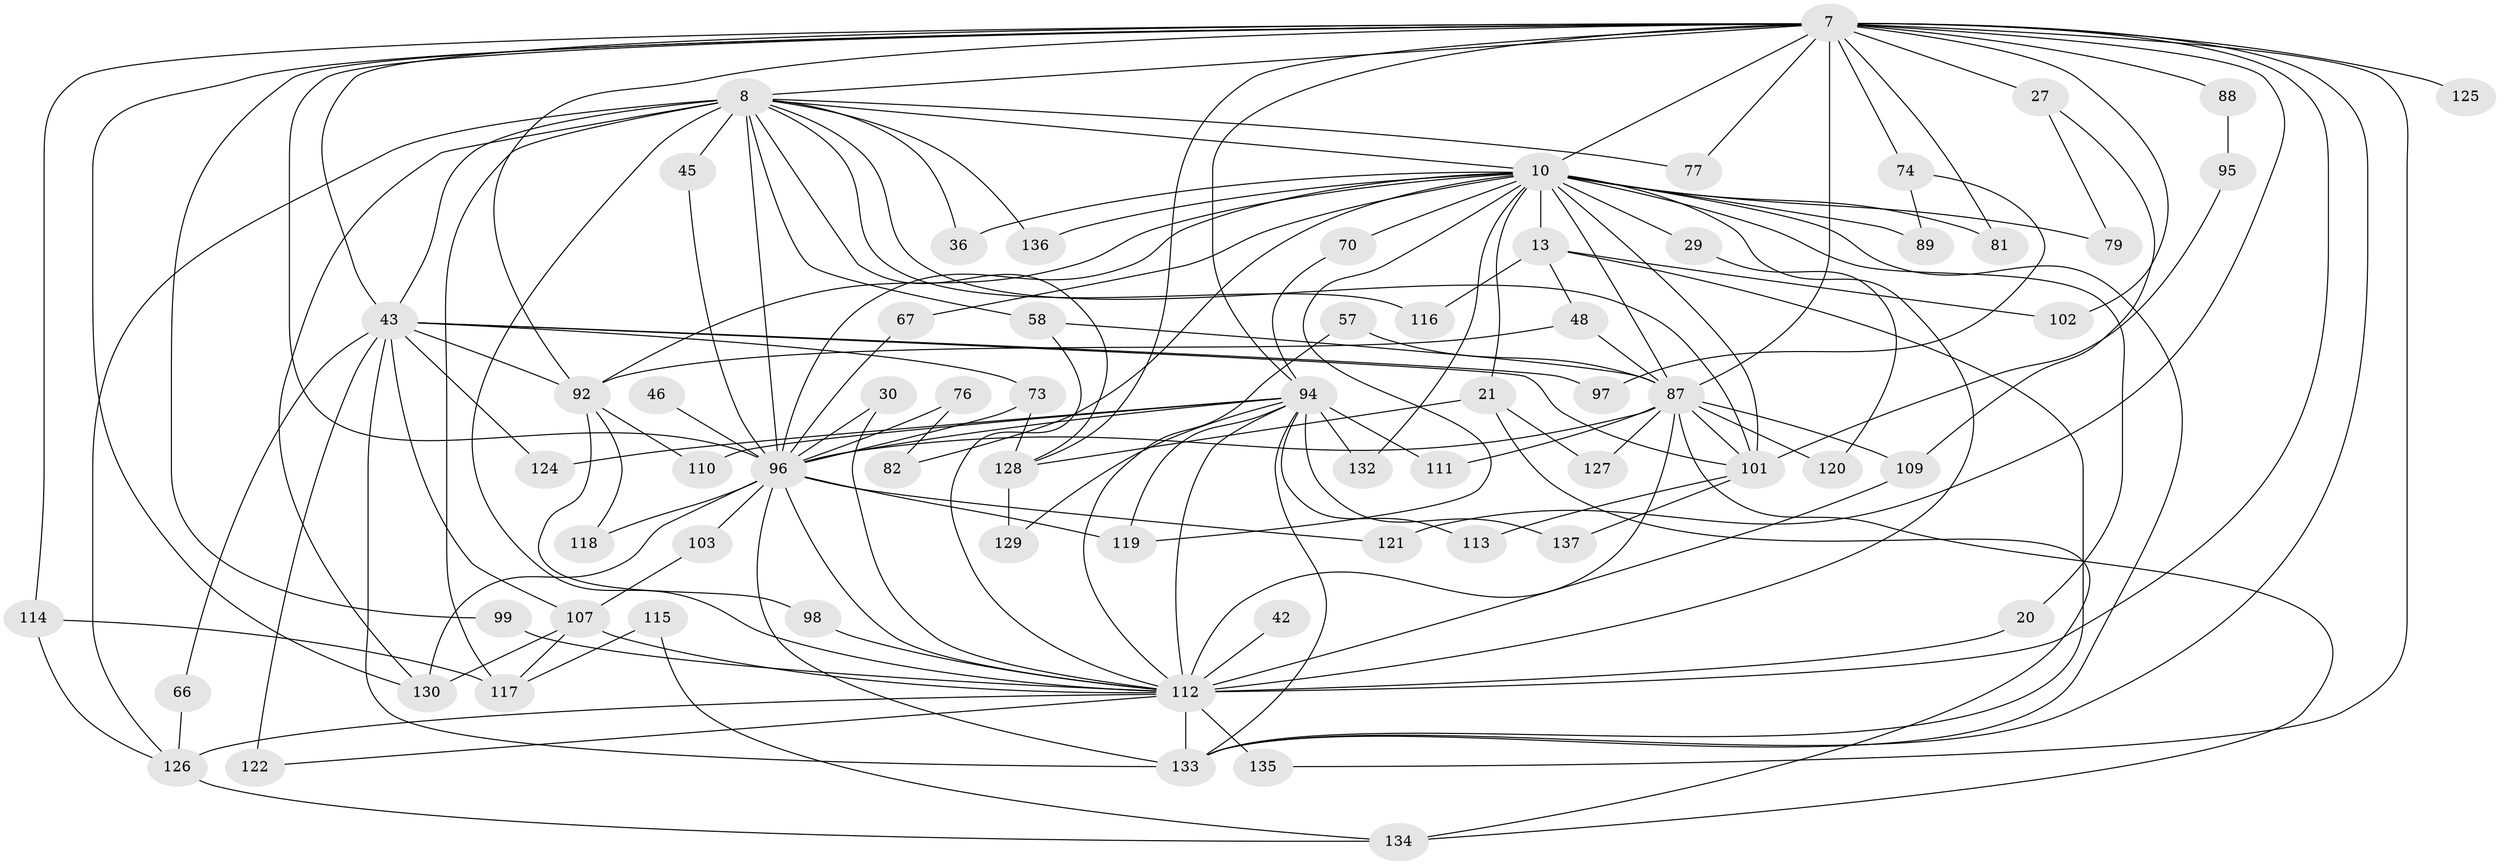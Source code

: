 // original degree distribution, {22: 0.014598540145985401, 19: 0.014598540145985401, 23: 0.021897810218978103, 17: 0.0072992700729927005, 26: 0.0072992700729927005, 20: 0.0072992700729927005, 3: 0.24817518248175183, 6: 0.051094890510948905, 5: 0.058394160583941604, 10: 0.0072992700729927005, 4: 0.06569343065693431, 2: 0.4744525547445255, 9: 0.0072992700729927005, 8: 0.0072992700729927005, 7: 0.0072992700729927005}
// Generated by graph-tools (version 1.1) at 2025/43/03/09/25 04:43:23]
// undirected, 68 vertices, 147 edges
graph export_dot {
graph [start="1"]
  node [color=gray90,style=filled];
  7 [super="+6"];
  8 [super="+3"];
  10 [super="+1"];
  13;
  20;
  21;
  27;
  29 [super="+19"];
  30;
  36;
  42;
  43 [super="+38"];
  45;
  46;
  48;
  57;
  58 [super="+23"];
  66;
  67;
  70;
  73 [super="+50"];
  74;
  76;
  77;
  79;
  81;
  82;
  87 [super="+44+64+17+15+75+85+86"];
  88 [super="+18"];
  89;
  92 [super="+24+90"];
  94 [super="+91"];
  95;
  96 [super="+59+93+9"];
  97;
  98;
  99;
  101 [super="+25"];
  102;
  103;
  107 [super="+40+78"];
  109 [super="+53"];
  110;
  111;
  112 [super="+105+4"];
  113;
  114 [super="+108"];
  115;
  116;
  117 [super="+37"];
  118;
  119 [super="+61+104"];
  120;
  121;
  122 [super="+47"];
  124;
  125;
  126 [super="+54"];
  127;
  128 [super="+39+72"];
  129;
  130 [super="+123+106"];
  132;
  133 [super="+80+65"];
  134 [super="+35"];
  135 [super="+131"];
  136;
  137;
  7 -- 8 [weight=4];
  7 -- 10 [weight=4];
  7 -- 27 [weight=2];
  7 -- 74 [weight=2];
  7 -- 77;
  7 -- 81;
  7 -- 88 [weight=3];
  7 -- 114;
  7 -- 121;
  7 -- 125 [weight=2];
  7 -- 99;
  7 -- 102;
  7 -- 43 [weight=2];
  7 -- 135;
  7 -- 87 [weight=5];
  7 -- 128 [weight=2];
  7 -- 96 [weight=5];
  7 -- 92;
  7 -- 94;
  7 -- 130;
  7 -- 112 [weight=5];
  7 -- 133;
  8 -- 10 [weight=4];
  8 -- 36;
  8 -- 96 [weight=6];
  8 -- 101 [weight=3];
  8 -- 116;
  8 -- 117 [weight=3];
  8 -- 136;
  8 -- 77;
  8 -- 45;
  8 -- 58;
  8 -- 126 [weight=2];
  8 -- 43 [weight=2];
  8 -- 128;
  8 -- 130;
  8 -- 112 [weight=5];
  10 -- 13 [weight=2];
  10 -- 21 [weight=2];
  10 -- 36;
  10 -- 81;
  10 -- 89;
  10 -- 132;
  10 -- 136;
  10 -- 70;
  10 -- 79;
  10 -- 67;
  10 -- 20;
  10 -- 82;
  10 -- 29 [weight=3];
  10 -- 101;
  10 -- 92;
  10 -- 87 [weight=4];
  10 -- 119 [weight=3];
  10 -- 96 [weight=4];
  10 -- 112 [weight=4];
  10 -- 133;
  13 -- 48;
  13 -- 102;
  13 -- 116;
  13 -- 133;
  20 -- 112;
  21 -- 127;
  21 -- 128;
  21 -- 134;
  27 -- 79;
  27 -- 109;
  29 -- 120;
  30 -- 96;
  30 -- 112;
  42 -- 112 [weight=2];
  43 -- 97;
  43 -- 66;
  43 -- 101;
  43 -- 122 [weight=2];
  43 -- 124;
  43 -- 92 [weight=3];
  43 -- 73;
  43 -- 107;
  43 -- 133;
  45 -- 96;
  46 -- 96 [weight=2];
  48 -- 92;
  48 -- 87;
  57 -- 87;
  57 -- 112;
  58 -- 87;
  58 -- 112;
  66 -- 126;
  67 -- 96;
  70 -- 94;
  73 -- 128;
  73 -- 96;
  74 -- 89;
  74 -- 97;
  76 -- 82;
  76 -- 96 [weight=2];
  87 -- 101;
  87 -- 109;
  87 -- 134 [weight=2];
  87 -- 120;
  87 -- 127;
  87 -- 111;
  87 -- 96 [weight=2];
  87 -- 112;
  88 -- 95;
  92 -- 98;
  92 -- 118;
  92 -- 110;
  94 -- 110;
  94 -- 96 [weight=5];
  94 -- 129;
  94 -- 132;
  94 -- 137;
  94 -- 111;
  94 -- 113;
  94 -- 119;
  94 -- 124;
  94 -- 133;
  94 -- 112 [weight=5];
  95 -- 101;
  96 -- 130;
  96 -- 103;
  96 -- 118;
  96 -- 119;
  96 -- 121;
  96 -- 112 [weight=4];
  96 -- 133 [weight=2];
  98 -- 112;
  99 -- 112;
  101 -- 113;
  101 -- 137;
  103 -- 107;
  107 -- 117;
  107 -- 130;
  107 -- 112 [weight=2];
  109 -- 112;
  112 -- 133 [weight=3];
  112 -- 135 [weight=2];
  112 -- 122;
  112 -- 126;
  114 -- 117;
  114 -- 126;
  115 -- 117;
  115 -- 134;
  126 -- 134 [weight=2];
  128 -- 129;
}
